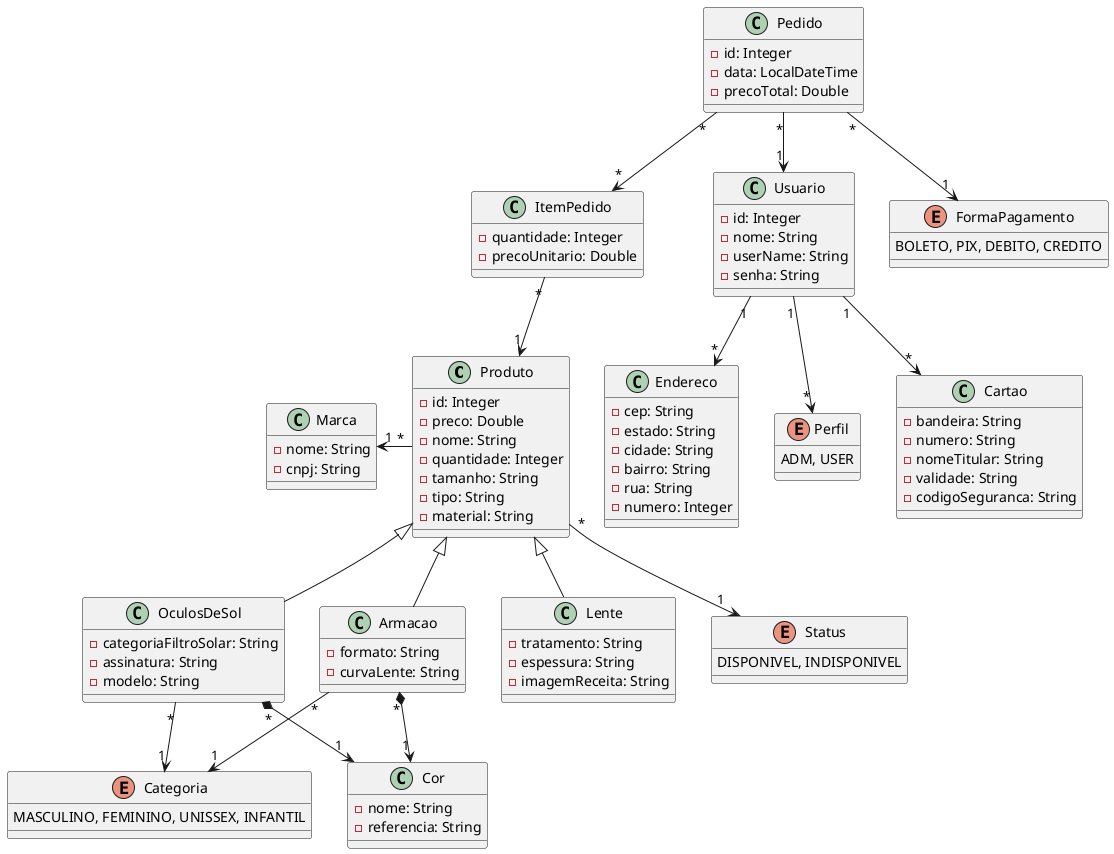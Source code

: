 @startuml
class Produto {
    - id: Integer
    - preco: Double
    - nome: String
    - quantidade: Integer
    - tamanho: String
    - tipo: String
    - material: String
}

class OculosDeSol extends Produto {
    - categoriaFiltroSolar: String
    - assinatura: String
    - modelo: String
}

class Armacao extends Produto {
    - formato: String
    - curvaLente: String
}

class Lente extends Produto{
    - tratamento: String
    - espessura: String
    - imagemReceita: String
}

class Pedido {
    - id: Integer
    - data: LocalDateTime
    - precoTotal: Double
}

class ItemPedido {
    - quantidade: Integer
    - precoUnitario: Double
}

class Usuario {
    - id: Integer
    - nome: String
    - userName: String
    - senha: String
}

class Endereco {
    - cep: String
    - estado: String
    - cidade: String
    - bairro: String
    - rua: String
    - numero: Integer
}

enum FormaPagamento {
    BOLETO, PIX, DEBITO, CREDITO
}

enum Categoria {
    MASCULINO, FEMININO, UNISSEX, INFANTIL
}

enum Status {
    DISPONIVEL, INDISPONIVEL
}
enum Perfil {
    ADM, USER
}

class Cartao {
    - bandeira: String
    - numero: String
    - nomeTitular: String
    - validade: String
    - codigoSeguranca: String
}

class Cor {
    - nome: String
    - referencia: String
}

Class Marca { 
    - nome: String
    - cnpj: String
}

Armacao     "*" *--> "1" Cor
Armacao     "*"  --> "1" Categoria

Produto     "*" -left-> "1"  Marca
Produto     "*" --> "1"  Status

OculosDeSol "*" *--> "1" Cor
OculosDeSol "*"  --> "1" Categoria

Pedido      "*" --> "1"  Usuario
Pedido      "*" --> "*"  ItemPedido
Pedido      "*" --> "1"  FormaPagamento

ItemPedido  "*" --> "1"  Produto

Usuario     "1" --> "*"  Endereco
Usuario     "1" --> "*"  Cartao
Usuario     "1" --> "*"  Perfil
@enduml
